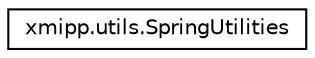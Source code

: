 digraph "Graphical Class Hierarchy"
{
  edge [fontname="Helvetica",fontsize="10",labelfontname="Helvetica",labelfontsize="10"];
  node [fontname="Helvetica",fontsize="10",shape=record];
  rankdir="LR";
  Node0 [label="xmipp.utils.SpringUtilities",height=0.2,width=0.4,color="black", fillcolor="white", style="filled",URL="$classxmipp_1_1utils_1_1SpringUtilities.html"];
}
